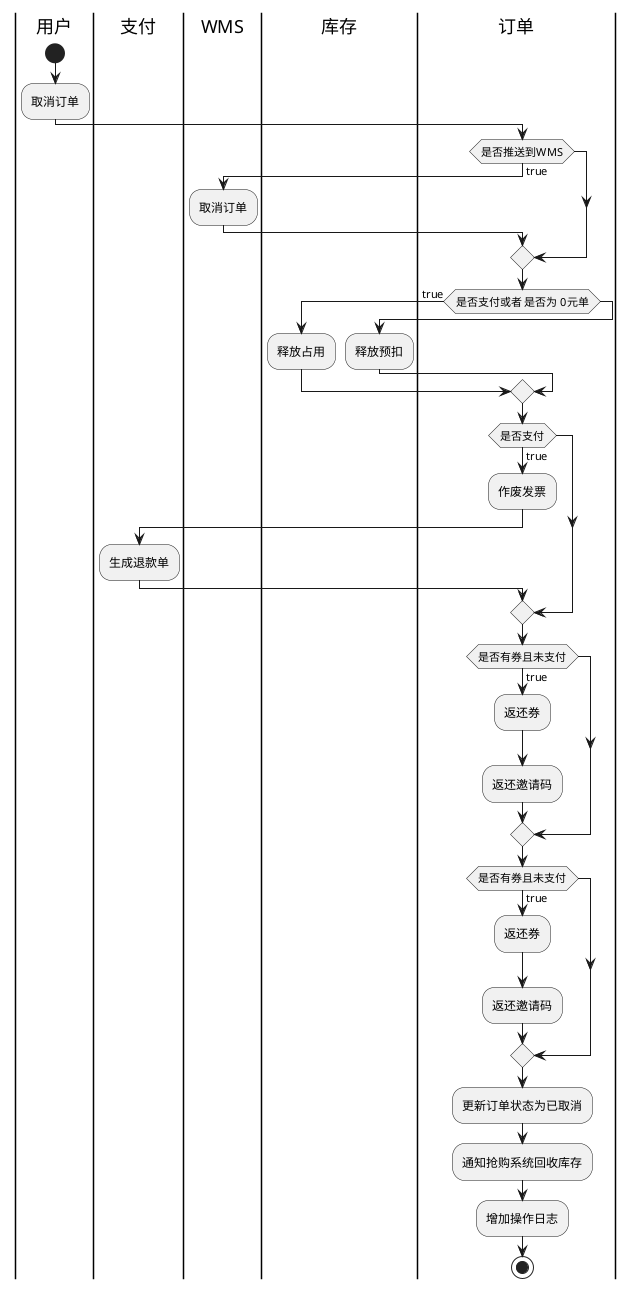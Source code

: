     @startuml



|用户|
start
:取消订单;
|支付|
|WMS|
|库存|
|订单|
if(是否推送到WMS) then(true)
  |WMS|
  :取消订单;
endif


|订单|
if (是否支付或者 是否为 0元单) then (true)
   |库存|
   :释放占用;
else
 |库存|
 :释放预扣;

endif


|订单|
if (是否支付) then (true)
   |订单|
   :作废发票;
   |支付|
   :生成退款单;
endif

|订单|
if (是否有券且未支付) then (true)
   |订单|
   :返还券;
   :返还邀请码;
endif

if (是否有券且未支付) then (true)
   |订单|
   :返还券;
   :返还邀请码;
endif

|订单|
:更新订单状态为已取消;
:通知抢购系统回收库存;
:增加操作日志;

stop

@enduml